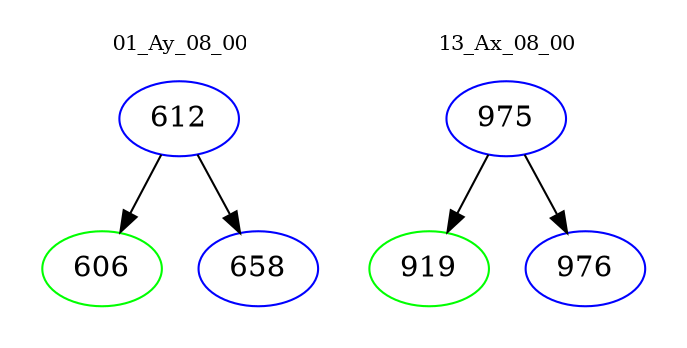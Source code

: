 digraph{
subgraph cluster_0 {
color = white
label = "01_Ay_08_00";
fontsize=10;
T0_612 [label="612", color="blue"]
T0_612 -> T0_606 [color="black"]
T0_606 [label="606", color="green"]
T0_612 -> T0_658 [color="black"]
T0_658 [label="658", color="blue"]
}
subgraph cluster_1 {
color = white
label = "13_Ax_08_00";
fontsize=10;
T1_975 [label="975", color="blue"]
T1_975 -> T1_919 [color="black"]
T1_919 [label="919", color="green"]
T1_975 -> T1_976 [color="black"]
T1_976 [label="976", color="blue"]
}
}
